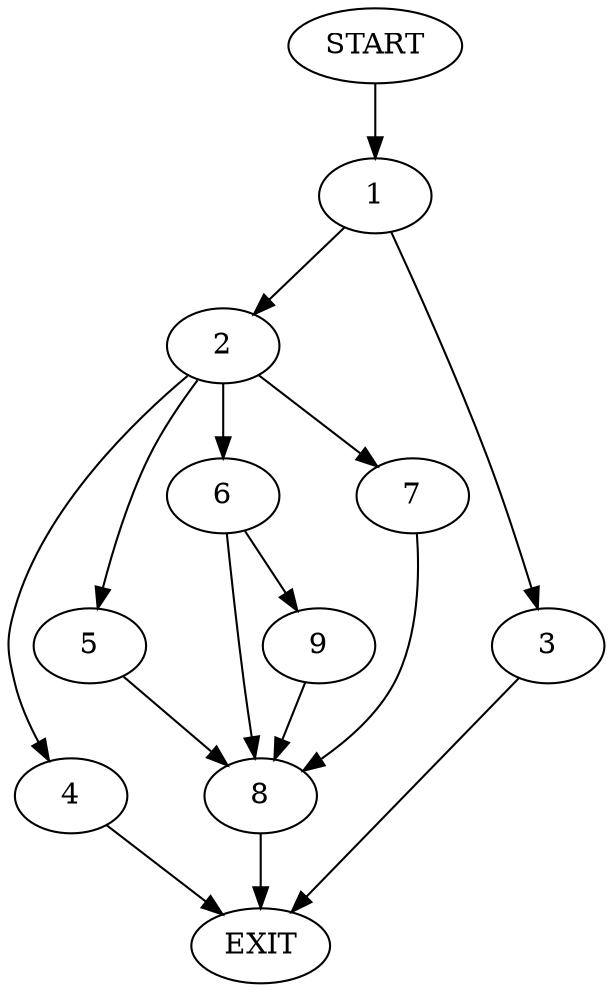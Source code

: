 digraph {
0 [label="START"]
10 [label="EXIT"]
0 -> 1
1 -> 2
1 -> 3
3 -> 10
2 -> 4
2 -> 5
2 -> 6
2 -> 7
5 -> 8
4 -> 10
6 -> 9
6 -> 8
7 -> 8
8 -> 10
9 -> 8
}
